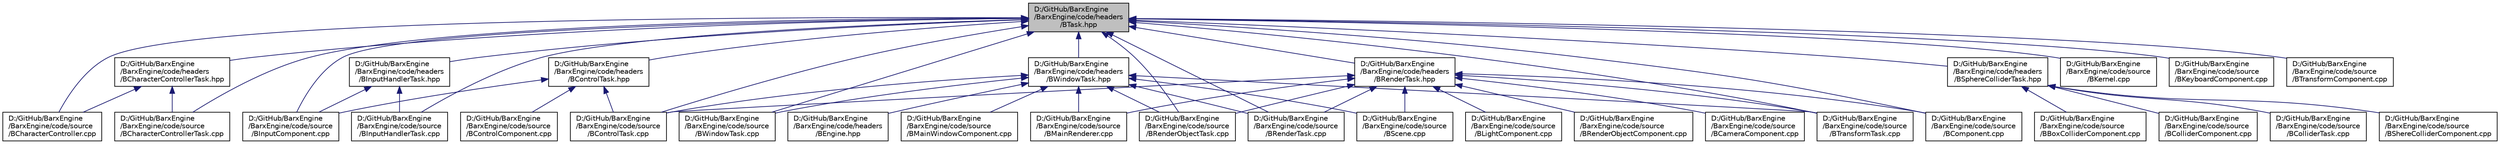 digraph "D:/GitHub/BarxEngine/BarxEngine/code/headers/BTask.hpp"
{
 // LATEX_PDF_SIZE
  edge [fontname="Helvetica",fontsize="10",labelfontname="Helvetica",labelfontsize="10"];
  node [fontname="Helvetica",fontsize="10",shape=record];
  Node1 [label="D:/GitHub/BarxEngine\l/BarxEngine/code/headers\l/BTask.hpp",height=0.2,width=0.4,color="black", fillcolor="grey75", style="filled", fontcolor="black",tooltip=" "];
  Node1 -> Node2 [dir="back",color="midnightblue",fontsize="10",style="solid",fontname="Helvetica"];
  Node2 [label="D:/GitHub/BarxEngine\l/BarxEngine/code/headers\l/BCharacterControllerTask.hpp",height=0.2,width=0.4,color="black", fillcolor="white", style="filled",URL="$_b_character_controller_task_8hpp.html",tooltip=" "];
  Node2 -> Node3 [dir="back",color="midnightblue",fontsize="10",style="solid",fontname="Helvetica"];
  Node3 [label="D:/GitHub/BarxEngine\l/BarxEngine/code/source\l/BCharacterController.cpp",height=0.2,width=0.4,color="black", fillcolor="white", style="filled",URL="$_b_character_controller_8cpp.html",tooltip=" "];
  Node2 -> Node4 [dir="back",color="midnightblue",fontsize="10",style="solid",fontname="Helvetica"];
  Node4 [label="D:/GitHub/BarxEngine\l/BarxEngine/code/source\l/BCharacterControllerTask.cpp",height=0.2,width=0.4,color="black", fillcolor="white", style="filled",URL="$_b_character_controller_task_8cpp.html",tooltip=" "];
  Node1 -> Node5 [dir="back",color="midnightblue",fontsize="10",style="solid",fontname="Helvetica"];
  Node5 [label="D:/GitHub/BarxEngine\l/BarxEngine/code/headers\l/BControlTask.hpp",height=0.2,width=0.4,color="black", fillcolor="white", style="filled",URL="$_b_control_task_8hpp.html",tooltip=" "];
  Node5 -> Node6 [dir="back",color="midnightblue",fontsize="10",style="solid",fontname="Helvetica"];
  Node6 [label="D:/GitHub/BarxEngine\l/BarxEngine/code/source\l/BControlComponent.cpp",height=0.2,width=0.4,color="black", fillcolor="white", style="filled",URL="$_b_control_component_8cpp.html",tooltip=" "];
  Node5 -> Node7 [dir="back",color="midnightblue",fontsize="10",style="solid",fontname="Helvetica"];
  Node7 [label="D:/GitHub/BarxEngine\l/BarxEngine/code/source\l/BControlTask.cpp",height=0.2,width=0.4,color="black", fillcolor="white", style="filled",URL="$_b_control_task_8cpp.html",tooltip=" "];
  Node5 -> Node8 [dir="back",color="midnightblue",fontsize="10",style="solid",fontname="Helvetica"];
  Node8 [label="D:/GitHub/BarxEngine\l/BarxEngine/code/source\l/BInputComponent.cpp",height=0.2,width=0.4,color="black", fillcolor="white", style="filled",URL="$_b_input_component_8cpp.html",tooltip=" "];
  Node1 -> Node9 [dir="back",color="midnightblue",fontsize="10",style="solid",fontname="Helvetica"];
  Node9 [label="D:/GitHub/BarxEngine\l/BarxEngine/code/headers\l/BWindowTask.hpp",height=0.2,width=0.4,color="black", fillcolor="white", style="filled",URL="$_b_window_task_8hpp.html",tooltip=" "];
  Node9 -> Node10 [dir="back",color="midnightblue",fontsize="10",style="solid",fontname="Helvetica"];
  Node10 [label="D:/GitHub/BarxEngine\l/BarxEngine/code/headers\l/BEngine.hpp",height=0.2,width=0.4,color="black", fillcolor="white", style="filled",URL="$_b_engine_8hpp.html",tooltip=" "];
  Node9 -> Node7 [dir="back",color="midnightblue",fontsize="10",style="solid",fontname="Helvetica"];
  Node9 -> Node11 [dir="back",color="midnightblue",fontsize="10",style="solid",fontname="Helvetica"];
  Node11 [label="D:/GitHub/BarxEngine\l/BarxEngine/code/source\l/BMainRenderer.cpp",height=0.2,width=0.4,color="black", fillcolor="white", style="filled",URL="$_b_main_renderer_8cpp.html",tooltip=" "];
  Node9 -> Node12 [dir="back",color="midnightblue",fontsize="10",style="solid",fontname="Helvetica"];
  Node12 [label="D:/GitHub/BarxEngine\l/BarxEngine/code/source\l/BMainWindowComponent.cpp",height=0.2,width=0.4,color="black", fillcolor="white", style="filled",URL="$_b_main_window_component_8cpp.html",tooltip=" "];
  Node9 -> Node13 [dir="back",color="midnightblue",fontsize="10",style="solid",fontname="Helvetica"];
  Node13 [label="D:/GitHub/BarxEngine\l/BarxEngine/code/source\l/BRenderObjectTask.cpp",height=0.2,width=0.4,color="black", fillcolor="white", style="filled",URL="$_b_render_object_task_8cpp.html",tooltip=" "];
  Node9 -> Node14 [dir="back",color="midnightblue",fontsize="10",style="solid",fontname="Helvetica"];
  Node14 [label="D:/GitHub/BarxEngine\l/BarxEngine/code/source\l/BRenderTask.cpp",height=0.2,width=0.4,color="black", fillcolor="white", style="filled",URL="$_b_render_task_8cpp.html",tooltip=" "];
  Node9 -> Node15 [dir="back",color="midnightblue",fontsize="10",style="solid",fontname="Helvetica"];
  Node15 [label="D:/GitHub/BarxEngine\l/BarxEngine/code/source\l/BScene.cpp",height=0.2,width=0.4,color="black", fillcolor="white", style="filled",URL="$_b_scene_8cpp.html",tooltip=" "];
  Node9 -> Node16 [dir="back",color="midnightblue",fontsize="10",style="solid",fontname="Helvetica"];
  Node16 [label="D:/GitHub/BarxEngine\l/BarxEngine/code/source\l/BTransformTask.cpp",height=0.2,width=0.4,color="black", fillcolor="white", style="filled",URL="$_b_transform_task_8cpp.html",tooltip=" "];
  Node9 -> Node17 [dir="back",color="midnightblue",fontsize="10",style="solid",fontname="Helvetica"];
  Node17 [label="D:/GitHub/BarxEngine\l/BarxEngine/code/source\l/BWindowTask.cpp",height=0.2,width=0.4,color="black", fillcolor="white", style="filled",URL="$_b_window_task_8cpp.html",tooltip=" "];
  Node1 -> Node18 [dir="back",color="midnightblue",fontsize="10",style="solid",fontname="Helvetica"];
  Node18 [label="D:/GitHub/BarxEngine\l/BarxEngine/code/headers\l/BInputHandlerTask.hpp",height=0.2,width=0.4,color="black", fillcolor="white", style="filled",URL="$_b_input_handler_task_8hpp.html",tooltip=" "];
  Node18 -> Node8 [dir="back",color="midnightblue",fontsize="10",style="solid",fontname="Helvetica"];
  Node18 -> Node19 [dir="back",color="midnightblue",fontsize="10",style="solid",fontname="Helvetica"];
  Node19 [label="D:/GitHub/BarxEngine\l/BarxEngine/code/source\l/BInputHandlerTask.cpp",height=0.2,width=0.4,color="black", fillcolor="white", style="filled",URL="$_b_input_handler_task_8cpp.html",tooltip=" "];
  Node1 -> Node20 [dir="back",color="midnightblue",fontsize="10",style="solid",fontname="Helvetica"];
  Node20 [label="D:/GitHub/BarxEngine\l/BarxEngine/code/headers\l/BRenderTask.hpp",height=0.2,width=0.4,color="black", fillcolor="white", style="filled",URL="$_b_render_task_8hpp.html",tooltip=" "];
  Node20 -> Node21 [dir="back",color="midnightblue",fontsize="10",style="solid",fontname="Helvetica"];
  Node21 [label="D:/GitHub/BarxEngine\l/BarxEngine/code/source\l/BCameraComponent.cpp",height=0.2,width=0.4,color="black", fillcolor="white", style="filled",URL="$_b_camera_component_8cpp.html",tooltip=" "];
  Node20 -> Node22 [dir="back",color="midnightblue",fontsize="10",style="solid",fontname="Helvetica"];
  Node22 [label="D:/GitHub/BarxEngine\l/BarxEngine/code/source\l/BComponent.cpp",height=0.2,width=0.4,color="black", fillcolor="white", style="filled",URL="$_b_component_8cpp.html",tooltip=" "];
  Node20 -> Node7 [dir="back",color="midnightblue",fontsize="10",style="solid",fontname="Helvetica"];
  Node20 -> Node23 [dir="back",color="midnightblue",fontsize="10",style="solid",fontname="Helvetica"];
  Node23 [label="D:/GitHub/BarxEngine\l/BarxEngine/code/source\l/BLightComponent.cpp",height=0.2,width=0.4,color="black", fillcolor="white", style="filled",URL="$_b_light_component_8cpp.html",tooltip=" "];
  Node20 -> Node11 [dir="back",color="midnightblue",fontsize="10",style="solid",fontname="Helvetica"];
  Node20 -> Node24 [dir="back",color="midnightblue",fontsize="10",style="solid",fontname="Helvetica"];
  Node24 [label="D:/GitHub/BarxEngine\l/BarxEngine/code/source\l/BRenderObjectComponent.cpp",height=0.2,width=0.4,color="black", fillcolor="white", style="filled",URL="$_b_render_object_component_8cpp.html",tooltip=" "];
  Node20 -> Node13 [dir="back",color="midnightblue",fontsize="10",style="solid",fontname="Helvetica"];
  Node20 -> Node14 [dir="back",color="midnightblue",fontsize="10",style="solid",fontname="Helvetica"];
  Node20 -> Node15 [dir="back",color="midnightblue",fontsize="10",style="solid",fontname="Helvetica"];
  Node20 -> Node16 [dir="back",color="midnightblue",fontsize="10",style="solid",fontname="Helvetica"];
  Node1 -> Node25 [dir="back",color="midnightblue",fontsize="10",style="solid",fontname="Helvetica"];
  Node25 [label="D:/GitHub/BarxEngine\l/BarxEngine/code/headers\l/BSphereColliderTask.hpp",height=0.2,width=0.4,color="black", fillcolor="white", style="filled",URL="$_b_sphere_collider_task_8hpp.html",tooltip=" "];
  Node25 -> Node26 [dir="back",color="midnightblue",fontsize="10",style="solid",fontname="Helvetica"];
  Node26 [label="D:/GitHub/BarxEngine\l/BarxEngine/code/source\l/BBoxColliderComponent.cpp",height=0.2,width=0.4,color="black", fillcolor="white", style="filled",URL="$_b_box_collider_component_8cpp.html",tooltip=" "];
  Node25 -> Node27 [dir="back",color="midnightblue",fontsize="10",style="solid",fontname="Helvetica"];
  Node27 [label="D:/GitHub/BarxEngine\l/BarxEngine/code/source\l/BColliderComponent.cpp",height=0.2,width=0.4,color="black", fillcolor="white", style="filled",URL="$_b_collider_component_8cpp.html",tooltip=" "];
  Node25 -> Node28 [dir="back",color="midnightblue",fontsize="10",style="solid",fontname="Helvetica"];
  Node28 [label="D:/GitHub/BarxEngine\l/BarxEngine/code/source\l/BColliderTask.cpp",height=0.2,width=0.4,color="black", fillcolor="white", style="filled",URL="$_b_collider_task_8cpp.html",tooltip=" "];
  Node25 -> Node29 [dir="back",color="midnightblue",fontsize="10",style="solid",fontname="Helvetica"];
  Node29 [label="D:/GitHub/BarxEngine\l/BarxEngine/code/source\l/BShereColliderComponent.cpp",height=0.2,width=0.4,color="black", fillcolor="white", style="filled",URL="$_b_shere_collider_component_8cpp.html",tooltip=" "];
  Node1 -> Node3 [dir="back",color="midnightblue",fontsize="10",style="solid",fontname="Helvetica"];
  Node1 -> Node4 [dir="back",color="midnightblue",fontsize="10",style="solid",fontname="Helvetica"];
  Node1 -> Node22 [dir="back",color="midnightblue",fontsize="10",style="solid",fontname="Helvetica"];
  Node1 -> Node7 [dir="back",color="midnightblue",fontsize="10",style="solid",fontname="Helvetica"];
  Node1 -> Node8 [dir="back",color="midnightblue",fontsize="10",style="solid",fontname="Helvetica"];
  Node1 -> Node19 [dir="back",color="midnightblue",fontsize="10",style="solid",fontname="Helvetica"];
  Node1 -> Node30 [dir="back",color="midnightblue",fontsize="10",style="solid",fontname="Helvetica"];
  Node30 [label="D:/GitHub/BarxEngine\l/BarxEngine/code/source\l/BKernel.cpp",height=0.2,width=0.4,color="black", fillcolor="white", style="filled",URL="$_b_kernel_8cpp.html",tooltip=" "];
  Node1 -> Node31 [dir="back",color="midnightblue",fontsize="10",style="solid",fontname="Helvetica"];
  Node31 [label="D:/GitHub/BarxEngine\l/BarxEngine/code/source\l/BKeyboardComponent.cpp",height=0.2,width=0.4,color="black", fillcolor="white", style="filled",URL="$_b_keyboard_component_8cpp.html",tooltip=" "];
  Node1 -> Node13 [dir="back",color="midnightblue",fontsize="10",style="solid",fontname="Helvetica"];
  Node1 -> Node14 [dir="back",color="midnightblue",fontsize="10",style="solid",fontname="Helvetica"];
  Node1 -> Node32 [dir="back",color="midnightblue",fontsize="10",style="solid",fontname="Helvetica"];
  Node32 [label="D:/GitHub/BarxEngine\l/BarxEngine/code/source\l/BTransformComponent.cpp",height=0.2,width=0.4,color="black", fillcolor="white", style="filled",URL="$_b_transform_component_8cpp.html",tooltip=" "];
  Node1 -> Node16 [dir="back",color="midnightblue",fontsize="10",style="solid",fontname="Helvetica"];
  Node1 -> Node17 [dir="back",color="midnightblue",fontsize="10",style="solid",fontname="Helvetica"];
}
